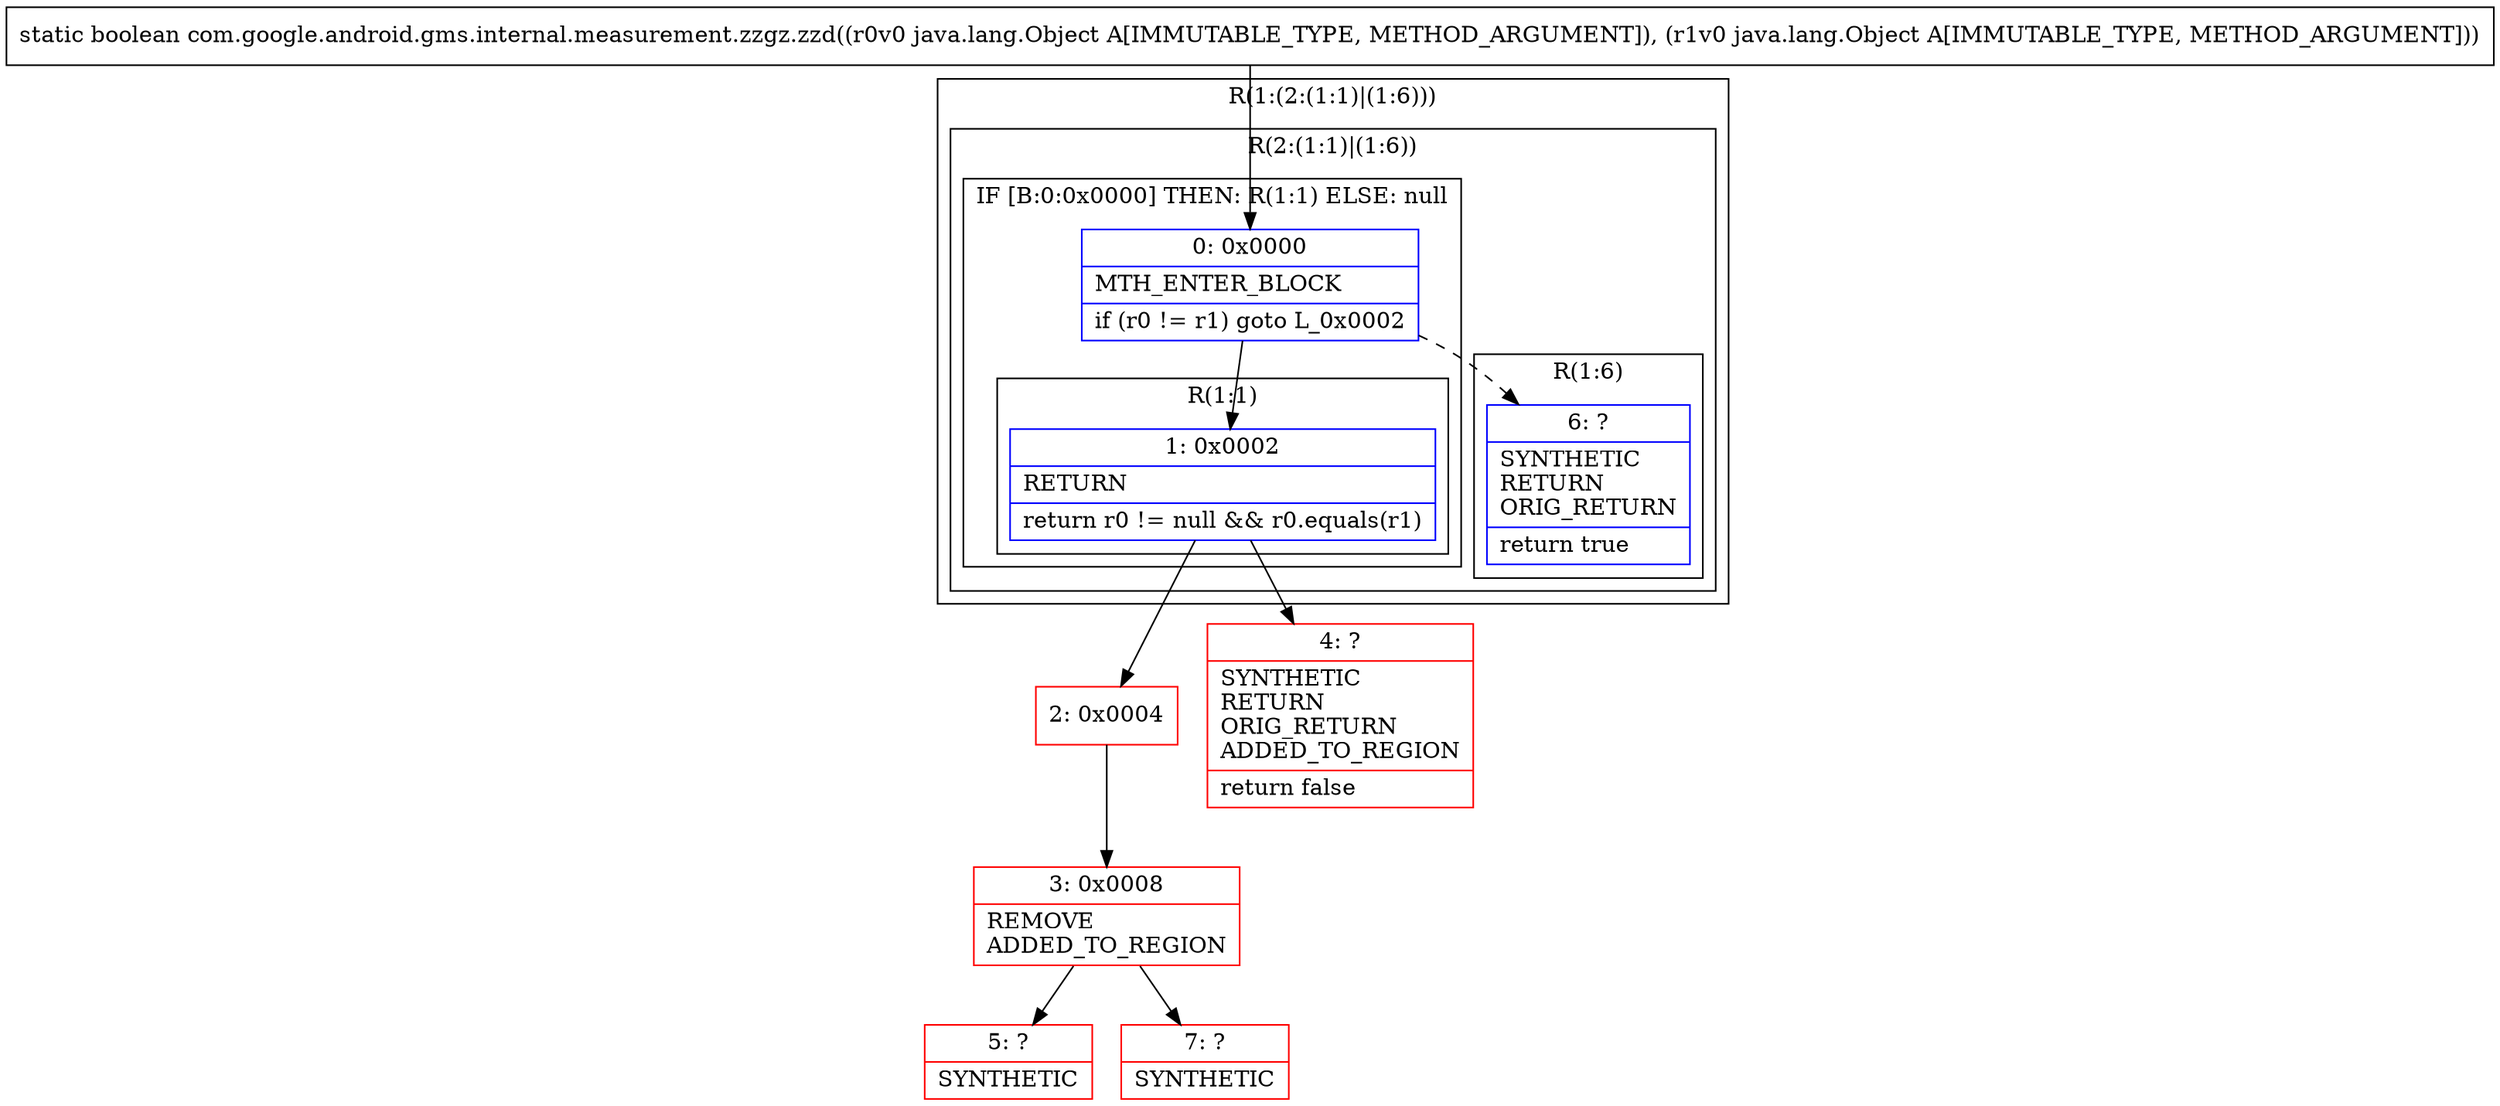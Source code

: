 digraph "CFG forcom.google.android.gms.internal.measurement.zzgz.zzd(Ljava\/lang\/Object;Ljava\/lang\/Object;)Z" {
subgraph cluster_Region_968485245 {
label = "R(1:(2:(1:1)|(1:6)))";
node [shape=record,color=blue];
subgraph cluster_Region_1121867777 {
label = "R(2:(1:1)|(1:6))";
node [shape=record,color=blue];
subgraph cluster_IfRegion_1600387434 {
label = "IF [B:0:0x0000] THEN: R(1:1) ELSE: null";
node [shape=record,color=blue];
Node_0 [shape=record,label="{0\:\ 0x0000|MTH_ENTER_BLOCK\l|if (r0 != r1) goto L_0x0002\l}"];
subgraph cluster_Region_980881978 {
label = "R(1:1)";
node [shape=record,color=blue];
Node_1 [shape=record,label="{1\:\ 0x0002|RETURN\l|return r0 != null && r0.equals(r1)\l}"];
}
}
subgraph cluster_Region_1291056648 {
label = "R(1:6)";
node [shape=record,color=blue];
Node_6 [shape=record,label="{6\:\ ?|SYNTHETIC\lRETURN\lORIG_RETURN\l|return true\l}"];
}
}
}
Node_2 [shape=record,color=red,label="{2\:\ 0x0004}"];
Node_3 [shape=record,color=red,label="{3\:\ 0x0008|REMOVE\lADDED_TO_REGION\l}"];
Node_4 [shape=record,color=red,label="{4\:\ ?|SYNTHETIC\lRETURN\lORIG_RETURN\lADDED_TO_REGION\l|return false\l}"];
Node_5 [shape=record,color=red,label="{5\:\ ?|SYNTHETIC\l}"];
Node_7 [shape=record,color=red,label="{7\:\ ?|SYNTHETIC\l}"];
MethodNode[shape=record,label="{static boolean com.google.android.gms.internal.measurement.zzgz.zzd((r0v0 java.lang.Object A[IMMUTABLE_TYPE, METHOD_ARGUMENT]), (r1v0 java.lang.Object A[IMMUTABLE_TYPE, METHOD_ARGUMENT])) }"];
MethodNode -> Node_0;
Node_0 -> Node_1;
Node_0 -> Node_6[style=dashed];
Node_1 -> Node_2;
Node_1 -> Node_4;
Node_2 -> Node_3;
Node_3 -> Node_5;
Node_3 -> Node_7;
}

